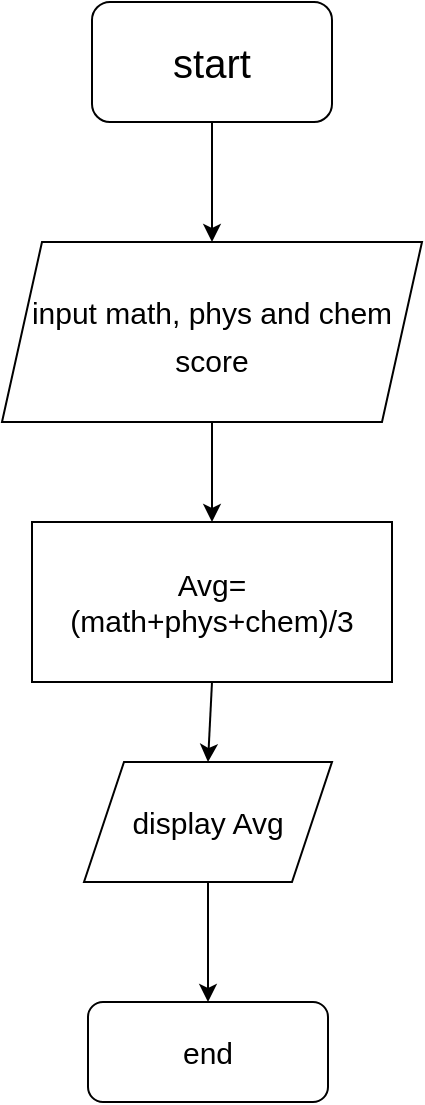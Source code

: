 <mxfile version="19.0.3" type="device"><diagram id="C5RBs43oDa-KdzZeNtuy" name="Page-1"><mxGraphModel dx="1038" dy="641" grid="1" gridSize="10" guides="1" tooltips="1" connect="1" arrows="1" fold="1" page="1" pageScale="1" pageWidth="827" pageHeight="1169" math="0" shadow="0"><root><mxCell id="WIyWlLk6GJQsqaUBKTNV-0"/><mxCell id="WIyWlLk6GJQsqaUBKTNV-1" parent="WIyWlLk6GJQsqaUBKTNV-0"/><mxCell id="OLK7qi7Kwv3VpXx4hqB--0" value="&lt;font style=&quot;font-size: 20px;&quot;&gt;start&lt;/font&gt;" style="rounded=1;whiteSpace=wrap;html=1;" vertex="1" parent="WIyWlLk6GJQsqaUBKTNV-1"><mxGeometry x="330" y="80" width="120" height="60" as="geometry"/></mxCell><mxCell id="OLK7qi7Kwv3VpXx4hqB--1" value="" style="endArrow=classic;html=1;rounded=0;fontSize=20;exitX=0.5;exitY=1;exitDx=0;exitDy=0;" edge="1" parent="WIyWlLk6GJQsqaUBKTNV-1" source="OLK7qi7Kwv3VpXx4hqB--0"><mxGeometry width="50" height="50" relative="1" as="geometry"><mxPoint x="390" y="350" as="sourcePoint"/><mxPoint x="390" y="200" as="targetPoint"/></mxGeometry></mxCell><mxCell id="OLK7qi7Kwv3VpXx4hqB--3" value="&lt;font style=&quot;font-size: 15px;&quot;&gt;input math, phys and chem score&lt;/font&gt;" style="shape=parallelogram;perimeter=parallelogramPerimeter;whiteSpace=wrap;html=1;fixedSize=1;fontSize=20;" vertex="1" parent="WIyWlLk6GJQsqaUBKTNV-1"><mxGeometry x="285" y="200" width="210" height="90" as="geometry"/></mxCell><mxCell id="OLK7qi7Kwv3VpXx4hqB--4" value="" style="endArrow=classic;html=1;rounded=0;fontSize=15;exitX=0.5;exitY=1;exitDx=0;exitDy=0;" edge="1" parent="WIyWlLk6GJQsqaUBKTNV-1" source="OLK7qi7Kwv3VpXx4hqB--3"><mxGeometry width="50" height="50" relative="1" as="geometry"><mxPoint x="390" y="330" as="sourcePoint"/><mxPoint x="390" y="340" as="targetPoint"/></mxGeometry></mxCell><mxCell id="OLK7qi7Kwv3VpXx4hqB--7" value="Avg= (math+phys+chem)/3" style="rounded=0;whiteSpace=wrap;html=1;fontSize=15;" vertex="1" parent="WIyWlLk6GJQsqaUBKTNV-1"><mxGeometry x="300" y="340" width="180" height="80" as="geometry"/></mxCell><mxCell id="OLK7qi7Kwv3VpXx4hqB--8" value="display Avg" style="shape=parallelogram;perimeter=parallelogramPerimeter;whiteSpace=wrap;html=1;fixedSize=1;fontSize=15;" vertex="1" parent="WIyWlLk6GJQsqaUBKTNV-1"><mxGeometry x="326" y="460" width="124" height="60" as="geometry"/></mxCell><mxCell id="OLK7qi7Kwv3VpXx4hqB--9" value="" style="endArrow=classic;html=1;rounded=0;fontSize=15;exitX=0.5;exitY=1;exitDx=0;exitDy=0;entryX=0.5;entryY=0;entryDx=0;entryDy=0;" edge="1" parent="WIyWlLk6GJQsqaUBKTNV-1" source="OLK7qi7Kwv3VpXx4hqB--7" target="OLK7qi7Kwv3VpXx4hqB--8"><mxGeometry width="50" height="50" relative="1" as="geometry"><mxPoint x="390" y="410" as="sourcePoint"/><mxPoint x="440" y="360" as="targetPoint"/></mxGeometry></mxCell><mxCell id="OLK7qi7Kwv3VpXx4hqB--10" value="" style="endArrow=classic;html=1;rounded=0;fontSize=15;exitX=0.5;exitY=1;exitDx=0;exitDy=0;entryX=0.5;entryY=0;entryDx=0;entryDy=0;" edge="1" parent="WIyWlLk6GJQsqaUBKTNV-1" source="OLK7qi7Kwv3VpXx4hqB--8" target="OLK7qi7Kwv3VpXx4hqB--11"><mxGeometry width="50" height="50" relative="1" as="geometry"><mxPoint x="390" y="410" as="sourcePoint"/><mxPoint x="388" y="560" as="targetPoint"/></mxGeometry></mxCell><mxCell id="OLK7qi7Kwv3VpXx4hqB--11" value="end" style="rounded=1;whiteSpace=wrap;html=1;fontSize=15;" vertex="1" parent="WIyWlLk6GJQsqaUBKTNV-1"><mxGeometry x="328" y="580" width="120" height="50" as="geometry"/></mxCell></root></mxGraphModel></diagram></mxfile>
